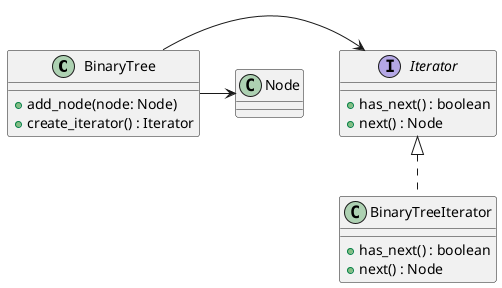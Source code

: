 @startuml
             class BinaryTree {
               +add_node(node: Node)
               +create_iterator() : Iterator
             }
             class Node {
             }
             interface Iterator {
               +has_next() : boolean
               +next() : Node
             }
             class BinaryTreeIterator {
               +has_next() : boolean
               +next() : Node
             }
             BinaryTree -right-> Iterator
             BinaryTree -> Node
             Iterator <|.. BinaryTreeIterator
             @enduml